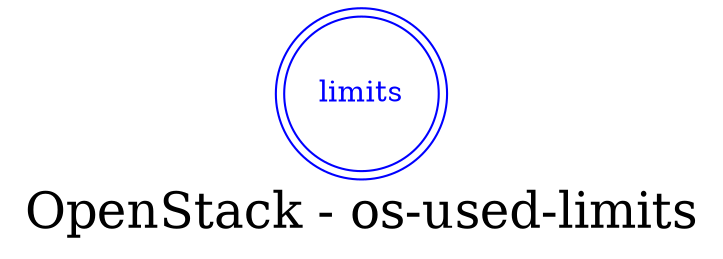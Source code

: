 digraph LexiconGraph {
graph[label="OpenStack - os-used-limits", fontsize=24]
splines=true
"limits" [color=blue, fontcolor=blue, shape=doublecircle]
}
